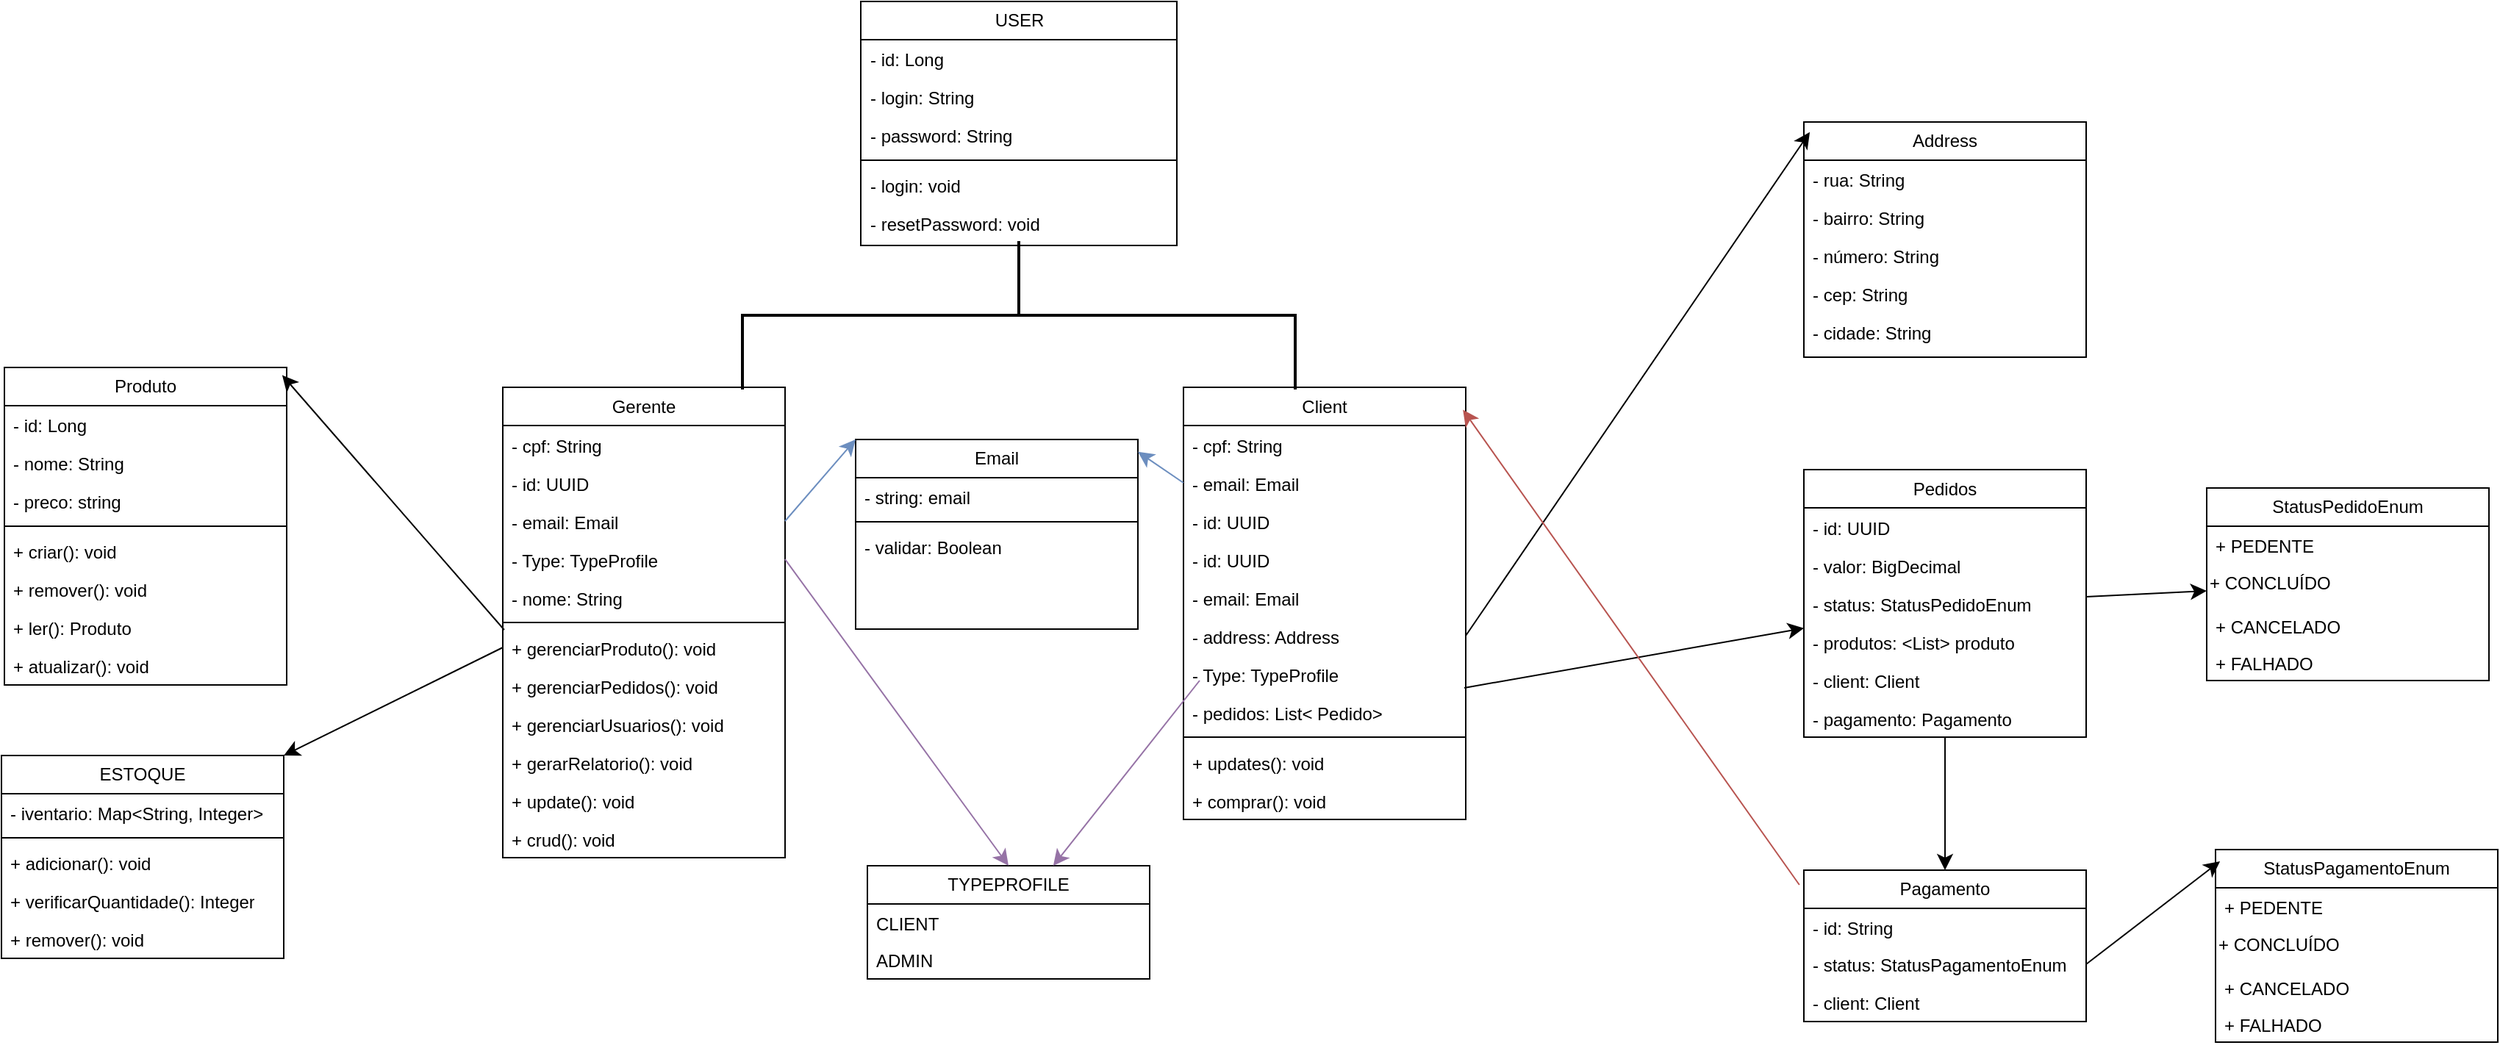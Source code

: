 <mxfile version="24.7.7">
  <diagram name="Página-1" id="BYMGLCpICDSjmSQOx-Nl">
    <mxGraphModel dx="2312" dy="1831" grid="0" gridSize="10" guides="1" tooltips="1" connect="1" arrows="1" fold="1" page="0" pageScale="1" pageWidth="827" pageHeight="1169" background="#FFFFFF" math="0" shadow="0">
      <root>
        <mxCell id="0" />
        <mxCell id="1" parent="0" />
        <mxCell id="1cXysNPyCAP7376GBF-A-5" value="Gerente" style="swimlane;fontStyle=0;childLayout=stackLayout;horizontal=1;startSize=26;fillColor=none;horizontalStack=0;resizeParent=1;resizeParentMax=0;resizeLast=0;collapsible=1;marginBottom=0;whiteSpace=wrap;html=1;" vertex="1" parent="1">
          <mxGeometry x="11" y="-371.5" width="192" height="320" as="geometry" />
        </mxCell>
        <mxCell id="1cXysNPyCAP7376GBF-A-7" value="- cpf: String" style="text;strokeColor=none;fillColor=none;align=left;verticalAlign=top;spacingLeft=4;spacingRight=4;overflow=hidden;rotatable=0;points=[[0,0.5],[1,0.5]];portConstraint=eastwest;whiteSpace=wrap;html=1;" vertex="1" parent="1cXysNPyCAP7376GBF-A-5">
          <mxGeometry y="26" width="192" height="26" as="geometry" />
        </mxCell>
        <mxCell id="1cXysNPyCAP7376GBF-A-71" value="&lt;div&gt;- id: UUID&lt;/div&gt;&lt;div&gt;&lt;br&gt;&lt;/div&gt;" style="text;strokeColor=none;fillColor=none;align=left;verticalAlign=top;spacingLeft=4;spacingRight=4;overflow=hidden;rotatable=0;points=[[0,0.5],[1,0.5]];portConstraint=eastwest;whiteSpace=wrap;html=1;" vertex="1" parent="1cXysNPyCAP7376GBF-A-5">
          <mxGeometry y="52" width="192" height="26" as="geometry" />
        </mxCell>
        <mxCell id="1cXysNPyCAP7376GBF-A-6" value="- email: Email" style="text;strokeColor=none;fillColor=none;align=left;verticalAlign=top;spacingLeft=4;spacingRight=4;overflow=hidden;rotatable=0;points=[[0,0.5],[1,0.5]];portConstraint=eastwest;whiteSpace=wrap;html=1;" vertex="1" parent="1cXysNPyCAP7376GBF-A-5">
          <mxGeometry y="78" width="192" height="26" as="geometry" />
        </mxCell>
        <mxCell id="1cXysNPyCAP7376GBF-A-146" value="- Type: TypeProfile" style="text;strokeColor=none;fillColor=none;align=left;verticalAlign=top;spacingLeft=4;spacingRight=4;overflow=hidden;rotatable=0;points=[[0,0.5],[1,0.5]];portConstraint=eastwest;whiteSpace=wrap;html=1;" vertex="1" parent="1cXysNPyCAP7376GBF-A-5">
          <mxGeometry y="104" width="192" height="26" as="geometry" />
        </mxCell>
        <mxCell id="1cXysNPyCAP7376GBF-A-44" value="- nome: String" style="text;strokeColor=none;fillColor=none;align=left;verticalAlign=top;spacingLeft=4;spacingRight=4;overflow=hidden;rotatable=0;points=[[0,0.5],[1,0.5]];portConstraint=eastwest;whiteSpace=wrap;html=1;" vertex="1" parent="1cXysNPyCAP7376GBF-A-5">
          <mxGeometry y="130" width="192" height="26" as="geometry" />
        </mxCell>
        <mxCell id="1cXysNPyCAP7376GBF-A-46" value="" style="line;strokeWidth=1;fillColor=none;align=left;verticalAlign=middle;spacingTop=-1;spacingLeft=3;spacingRight=3;rotatable=0;labelPosition=right;points=[];portConstraint=eastwest;strokeColor=inherit;" vertex="1" parent="1cXysNPyCAP7376GBF-A-5">
          <mxGeometry y="156" width="192" height="8" as="geometry" />
        </mxCell>
        <mxCell id="1cXysNPyCAP7376GBF-A-47" value="&lt;div&gt;+ gerenciarProduto(): void&lt;/div&gt;&lt;div&gt;&lt;br&gt;&lt;/div&gt;" style="text;strokeColor=none;fillColor=none;align=left;verticalAlign=top;spacingLeft=4;spacingRight=4;overflow=hidden;rotatable=0;points=[[0,0.5],[1,0.5]];portConstraint=eastwest;whiteSpace=wrap;html=1;" vertex="1" parent="1cXysNPyCAP7376GBF-A-5">
          <mxGeometry y="164" width="192" height="26" as="geometry" />
        </mxCell>
        <mxCell id="1cXysNPyCAP7376GBF-A-49" value="&lt;div&gt;+ gerenciarPedidos(): void&lt;/div&gt;&lt;div&gt;&lt;br&gt;&lt;/div&gt;" style="text;strokeColor=none;fillColor=none;align=left;verticalAlign=top;spacingLeft=4;spacingRight=4;overflow=hidden;rotatable=0;points=[[0,0.5],[1,0.5]];portConstraint=eastwest;whiteSpace=wrap;html=1;" vertex="1" parent="1cXysNPyCAP7376GBF-A-5">
          <mxGeometry y="190" width="192" height="26" as="geometry" />
        </mxCell>
        <mxCell id="1cXysNPyCAP7376GBF-A-52" value="&lt;div&gt;+ gerenciarUsuarios(): void&lt;/div&gt;&lt;div&gt;&lt;br&gt;&lt;/div&gt;" style="text;strokeColor=none;fillColor=none;align=left;verticalAlign=top;spacingLeft=4;spacingRight=4;overflow=hidden;rotatable=0;points=[[0,0.5],[1,0.5]];portConstraint=eastwest;whiteSpace=wrap;html=1;" vertex="1" parent="1cXysNPyCAP7376GBF-A-5">
          <mxGeometry y="216" width="192" height="26" as="geometry" />
        </mxCell>
        <mxCell id="1cXysNPyCAP7376GBF-A-53" value="&lt;div&gt;+ gerarRelatorio(): void&lt;/div&gt;&lt;div&gt;&lt;br&gt;&lt;/div&gt;" style="text;strokeColor=none;fillColor=none;align=left;verticalAlign=top;spacingLeft=4;spacingRight=4;overflow=hidden;rotatable=0;points=[[0,0.5],[1,0.5]];portConstraint=eastwest;whiteSpace=wrap;html=1;" vertex="1" parent="1cXysNPyCAP7376GBF-A-5">
          <mxGeometry y="242" width="192" height="26" as="geometry" />
        </mxCell>
        <mxCell id="1cXysNPyCAP7376GBF-A-51" value="&lt;div&gt;+ update(): void&lt;/div&gt;&lt;div&gt;&lt;br&gt;&lt;/div&gt;" style="text;strokeColor=none;fillColor=none;align=left;verticalAlign=top;spacingLeft=4;spacingRight=4;overflow=hidden;rotatable=0;points=[[0,0.5],[1,0.5]];portConstraint=eastwest;whiteSpace=wrap;html=1;" vertex="1" parent="1cXysNPyCAP7376GBF-A-5">
          <mxGeometry y="268" width="192" height="26" as="geometry" />
        </mxCell>
        <mxCell id="1cXysNPyCAP7376GBF-A-50" value="&lt;div&gt;+ crud(): void&lt;/div&gt;&lt;div&gt;&lt;br&gt;&lt;/div&gt;" style="text;strokeColor=none;fillColor=none;align=left;verticalAlign=top;spacingLeft=4;spacingRight=4;overflow=hidden;rotatable=0;points=[[0,0.5],[1,0.5]];portConstraint=eastwest;whiteSpace=wrap;html=1;" vertex="1" parent="1cXysNPyCAP7376GBF-A-5">
          <mxGeometry y="294" width="192" height="26" as="geometry" />
        </mxCell>
        <mxCell id="1cXysNPyCAP7376GBF-A-11" value="Client" style="swimlane;fontStyle=0;childLayout=stackLayout;horizontal=1;startSize=26;fillColor=none;horizontalStack=0;resizeParent=1;resizeParentMax=0;resizeLast=0;collapsible=1;marginBottom=0;whiteSpace=wrap;html=1;" vertex="1" parent="1">
          <mxGeometry x="474" y="-371.5" width="192" height="294" as="geometry" />
        </mxCell>
        <mxCell id="1cXysNPyCAP7376GBF-A-12" value="- cpf: String" style="text;strokeColor=none;fillColor=none;align=left;verticalAlign=top;spacingLeft=4;spacingRight=4;overflow=hidden;rotatable=0;points=[[0,0.5],[1,0.5]];portConstraint=eastwest;whiteSpace=wrap;html=1;" vertex="1" parent="1cXysNPyCAP7376GBF-A-11">
          <mxGeometry y="26" width="192" height="26" as="geometry" />
        </mxCell>
        <mxCell id="1cXysNPyCAP7376GBF-A-55" value="- email: Email" style="text;strokeColor=none;fillColor=none;align=left;verticalAlign=top;spacingLeft=4;spacingRight=4;overflow=hidden;rotatable=0;points=[[0,0.5],[1,0.5]];portConstraint=eastwest;whiteSpace=wrap;html=1;" vertex="1" parent="1cXysNPyCAP7376GBF-A-11">
          <mxGeometry y="52" width="192" height="26" as="geometry" />
        </mxCell>
        <mxCell id="1cXysNPyCAP7376GBF-A-88" value="&lt;div&gt;- id: UUID&lt;/div&gt;&lt;div&gt;&lt;br&gt;&lt;/div&gt;" style="text;strokeColor=none;fillColor=none;align=left;verticalAlign=top;spacingLeft=4;spacingRight=4;overflow=hidden;rotatable=0;points=[[0,0.5],[1,0.5]];portConstraint=eastwest;whiteSpace=wrap;html=1;" vertex="1" parent="1cXysNPyCAP7376GBF-A-11">
          <mxGeometry y="78" width="192" height="26" as="geometry" />
        </mxCell>
        <mxCell id="1cXysNPyCAP7376GBF-A-72" value="&lt;div&gt;- id: UUID&lt;/div&gt;&lt;div&gt;&lt;br&gt;&lt;/div&gt;" style="text;strokeColor=none;fillColor=none;align=left;verticalAlign=top;spacingLeft=4;spacingRight=4;overflow=hidden;rotatable=0;points=[[0,0.5],[1,0.5]];portConstraint=eastwest;whiteSpace=wrap;html=1;" vertex="1" parent="1cXysNPyCAP7376GBF-A-11">
          <mxGeometry y="104" width="192" height="26" as="geometry" />
        </mxCell>
        <mxCell id="1cXysNPyCAP7376GBF-A-13" value="- email: Email" style="text;strokeColor=none;fillColor=none;align=left;verticalAlign=top;spacingLeft=4;spacingRight=4;overflow=hidden;rotatable=0;points=[[0,0.5],[1,0.5]];portConstraint=eastwest;whiteSpace=wrap;html=1;" vertex="1" parent="1cXysNPyCAP7376GBF-A-11">
          <mxGeometry y="130" width="192" height="26" as="geometry" />
        </mxCell>
        <mxCell id="1cXysNPyCAP7376GBF-A-14" value="- address: Address" style="text;strokeColor=none;fillColor=none;align=left;verticalAlign=top;spacingLeft=4;spacingRight=4;overflow=hidden;rotatable=0;points=[[0,0.5],[1,0.5]];portConstraint=eastwest;whiteSpace=wrap;html=1;" vertex="1" parent="1cXysNPyCAP7376GBF-A-11">
          <mxGeometry y="156" width="192" height="26" as="geometry" />
        </mxCell>
        <mxCell id="1cXysNPyCAP7376GBF-A-144" value="- Type: TypeProfile" style="text;strokeColor=none;fillColor=none;align=left;verticalAlign=top;spacingLeft=4;spacingRight=4;overflow=hidden;rotatable=0;points=[[0,0.5],[1,0.5]];portConstraint=eastwest;whiteSpace=wrap;html=1;" vertex="1" parent="1cXysNPyCAP7376GBF-A-11">
          <mxGeometry y="182" width="192" height="26" as="geometry" />
        </mxCell>
        <mxCell id="1cXysNPyCAP7376GBF-A-87" value="- pedidos: List&amp;lt; Pedido&amp;gt;" style="text;strokeColor=none;fillColor=none;align=left;verticalAlign=top;spacingLeft=4;spacingRight=4;overflow=hidden;rotatable=0;points=[[0,0.5],[1,0.5]];portConstraint=eastwest;whiteSpace=wrap;html=1;" vertex="1" parent="1cXysNPyCAP7376GBF-A-11">
          <mxGeometry y="208" width="192" height="26" as="geometry" />
        </mxCell>
        <mxCell id="1cXysNPyCAP7376GBF-A-54" value="" style="line;strokeWidth=1;fillColor=none;align=left;verticalAlign=middle;spacingTop=-1;spacingLeft=3;spacingRight=3;rotatable=0;labelPosition=right;points=[];portConstraint=eastwest;strokeColor=inherit;" vertex="1" parent="1cXysNPyCAP7376GBF-A-11">
          <mxGeometry y="234" width="192" height="8" as="geometry" />
        </mxCell>
        <mxCell id="1cXysNPyCAP7376GBF-A-56" value="&lt;div&gt;+ updates(): void&lt;/div&gt;&lt;div&gt;&lt;br&gt;&lt;/div&gt;" style="text;strokeColor=none;fillColor=none;align=left;verticalAlign=top;spacingLeft=4;spacingRight=4;overflow=hidden;rotatable=0;points=[[0,0.5],[1,0.5]];portConstraint=eastwest;whiteSpace=wrap;html=1;" vertex="1" parent="1cXysNPyCAP7376GBF-A-11">
          <mxGeometry y="242" width="192" height="26" as="geometry" />
        </mxCell>
        <mxCell id="1cXysNPyCAP7376GBF-A-57" value="&lt;div&gt;+ comprar(): void&lt;/div&gt;&lt;div&gt;&lt;br&gt;&lt;/div&gt;" style="text;strokeColor=none;fillColor=none;align=left;verticalAlign=top;spacingLeft=4;spacingRight=4;overflow=hidden;rotatable=0;points=[[0,0.5],[1,0.5]];portConstraint=eastwest;whiteSpace=wrap;html=1;" vertex="1" parent="1cXysNPyCAP7376GBF-A-11">
          <mxGeometry y="268" width="192" height="26" as="geometry" />
        </mxCell>
        <mxCell id="1cXysNPyCAP7376GBF-A-16" value="&lt;div&gt;USER&lt;/div&gt;" style="swimlane;fontStyle=0;childLayout=stackLayout;horizontal=1;startSize=26;fillColor=none;horizontalStack=0;resizeParent=1;resizeParentMax=0;resizeLast=0;collapsible=1;marginBottom=0;whiteSpace=wrap;html=1;" vertex="1" parent="1">
          <mxGeometry x="254.5" y="-634" width="215" height="166" as="geometry" />
        </mxCell>
        <mxCell id="1cXysNPyCAP7376GBF-A-17" value="- id: Long" style="text;strokeColor=none;fillColor=none;align=left;verticalAlign=top;spacingLeft=4;spacingRight=4;overflow=hidden;rotatable=0;points=[[0,0.5],[1,0.5]];portConstraint=eastwest;whiteSpace=wrap;html=1;" vertex="1" parent="1cXysNPyCAP7376GBF-A-16">
          <mxGeometry y="26" width="215" height="26" as="geometry" />
        </mxCell>
        <mxCell id="1cXysNPyCAP7376GBF-A-18" value="- login: String" style="text;strokeColor=none;fillColor=none;align=left;verticalAlign=top;spacingLeft=4;spacingRight=4;overflow=hidden;rotatable=0;points=[[0,0.5],[1,0.5]];portConstraint=eastwest;whiteSpace=wrap;html=1;" vertex="1" parent="1cXysNPyCAP7376GBF-A-16">
          <mxGeometry y="52" width="215" height="26" as="geometry" />
        </mxCell>
        <mxCell id="1cXysNPyCAP7376GBF-A-19" value="- password: String" style="text;strokeColor=none;fillColor=none;align=left;verticalAlign=top;spacingLeft=4;spacingRight=4;overflow=hidden;rotatable=0;points=[[0,0.5],[1,0.5]];portConstraint=eastwest;whiteSpace=wrap;html=1;" vertex="1" parent="1cXysNPyCAP7376GBF-A-16">
          <mxGeometry y="78" width="215" height="26" as="geometry" />
        </mxCell>
        <mxCell id="1cXysNPyCAP7376GBF-A-125" value="" style="line;strokeWidth=1;fillColor=none;align=left;verticalAlign=middle;spacingTop=-1;spacingLeft=3;spacingRight=3;rotatable=0;labelPosition=right;points=[];portConstraint=eastwest;strokeColor=inherit;" vertex="1" parent="1cXysNPyCAP7376GBF-A-16">
          <mxGeometry y="104" width="215" height="8" as="geometry" />
        </mxCell>
        <mxCell id="1cXysNPyCAP7376GBF-A-126" value="- login: void" style="text;strokeColor=none;fillColor=none;align=left;verticalAlign=top;spacingLeft=4;spacingRight=4;overflow=hidden;rotatable=0;points=[[0,0.5],[1,0.5]];portConstraint=eastwest;whiteSpace=wrap;html=1;" vertex="1" parent="1cXysNPyCAP7376GBF-A-16">
          <mxGeometry y="112" width="215" height="26" as="geometry" />
        </mxCell>
        <mxCell id="1cXysNPyCAP7376GBF-A-127" value="- resetPassword: void" style="text;strokeColor=none;fillColor=none;align=left;verticalAlign=top;spacingLeft=4;spacingRight=4;overflow=hidden;rotatable=0;points=[[0,0.5],[1,0.5]];portConstraint=eastwest;whiteSpace=wrap;html=1;" vertex="1" parent="1cXysNPyCAP7376GBF-A-16">
          <mxGeometry y="138" width="215" height="28" as="geometry" />
        </mxCell>
        <mxCell id="1cXysNPyCAP7376GBF-A-22" value="Address" style="swimlane;fontStyle=0;childLayout=stackLayout;horizontal=1;startSize=26;fillColor=none;horizontalStack=0;resizeParent=1;resizeParentMax=0;resizeLast=0;collapsible=1;marginBottom=0;whiteSpace=wrap;html=1;" vertex="1" parent="1">
          <mxGeometry x="896" y="-552" width="192" height="160" as="geometry">
            <mxRectangle x="283" y="-296" width="79" height="26" as="alternateBounds" />
          </mxGeometry>
        </mxCell>
        <mxCell id="1cXysNPyCAP7376GBF-A-23" value="- rua: String" style="text;strokeColor=none;fillColor=none;align=left;verticalAlign=top;spacingLeft=4;spacingRight=4;overflow=hidden;rotatable=0;points=[[0,0.5],[1,0.5]];portConstraint=eastwest;whiteSpace=wrap;html=1;" vertex="1" parent="1cXysNPyCAP7376GBF-A-22">
          <mxGeometry y="26" width="192" height="26" as="geometry" />
        </mxCell>
        <mxCell id="1cXysNPyCAP7376GBF-A-24" value="- bairro: String" style="text;strokeColor=none;fillColor=none;align=left;verticalAlign=top;spacingLeft=4;spacingRight=4;overflow=hidden;rotatable=0;points=[[0,0.5],[1,0.5]];portConstraint=eastwest;whiteSpace=wrap;html=1;" vertex="1" parent="1cXysNPyCAP7376GBF-A-22">
          <mxGeometry y="52" width="192" height="26" as="geometry" />
        </mxCell>
        <mxCell id="1cXysNPyCAP7376GBF-A-25" value="- número: String" style="text;strokeColor=none;fillColor=none;align=left;verticalAlign=top;spacingLeft=4;spacingRight=4;overflow=hidden;rotatable=0;points=[[0,0.5],[1,0.5]];portConstraint=eastwest;whiteSpace=wrap;html=1;" vertex="1" parent="1cXysNPyCAP7376GBF-A-22">
          <mxGeometry y="78" width="192" height="26" as="geometry" />
        </mxCell>
        <mxCell id="1cXysNPyCAP7376GBF-A-32" value="- cep: String" style="text;strokeColor=none;fillColor=none;align=left;verticalAlign=top;spacingLeft=4;spacingRight=4;overflow=hidden;rotatable=0;points=[[0,0.5],[1,0.5]];portConstraint=eastwest;whiteSpace=wrap;html=1;" vertex="1" parent="1cXysNPyCAP7376GBF-A-22">
          <mxGeometry y="104" width="192" height="26" as="geometry" />
        </mxCell>
        <mxCell id="1cXysNPyCAP7376GBF-A-26" value="- cidade: String" style="text;strokeColor=none;fillColor=none;align=left;verticalAlign=top;spacingLeft=4;spacingRight=4;overflow=hidden;rotatable=0;points=[[0,0.5],[1,0.5]];portConstraint=eastwest;whiteSpace=wrap;html=1;" vertex="1" parent="1cXysNPyCAP7376GBF-A-22">
          <mxGeometry y="130" width="192" height="30" as="geometry" />
        </mxCell>
        <mxCell id="1cXysNPyCAP7376GBF-A-31" style="edgeStyle=none;curved=1;rounded=0;orthogonalLoop=1;jettySize=auto;html=1;entryX=0.021;entryY=0.043;entryDx=0;entryDy=0;entryPerimeter=0;fontSize=12;startSize=8;endSize=8;exitX=1;exitY=0.5;exitDx=0;exitDy=0;" edge="1" parent="1" source="1cXysNPyCAP7376GBF-A-14" target="1cXysNPyCAP7376GBF-A-22">
          <mxGeometry relative="1" as="geometry">
            <mxPoint x="651" y="-256" as="sourcePoint" />
          </mxGeometry>
        </mxCell>
        <mxCell id="1cXysNPyCAP7376GBF-A-33" value="Email" style="swimlane;fontStyle=0;childLayout=stackLayout;horizontal=1;startSize=26;fillColor=none;horizontalStack=0;resizeParent=1;resizeParentMax=0;resizeLast=0;collapsible=1;marginBottom=0;whiteSpace=wrap;html=1;" vertex="1" parent="1">
          <mxGeometry x="251" y="-336" width="192" height="129" as="geometry">
            <mxRectangle x="283" y="-296" width="79" height="26" as="alternateBounds" />
          </mxGeometry>
        </mxCell>
        <mxCell id="1cXysNPyCAP7376GBF-A-34" value="- string: email" style="text;strokeColor=none;fillColor=none;align=left;verticalAlign=top;spacingLeft=4;spacingRight=4;overflow=hidden;rotatable=0;points=[[0,0.5],[1,0.5]];portConstraint=eastwest;whiteSpace=wrap;html=1;" vertex="1" parent="1cXysNPyCAP7376GBF-A-33">
          <mxGeometry y="26" width="192" height="26" as="geometry" />
        </mxCell>
        <mxCell id="1cXysNPyCAP7376GBF-A-86" value="" style="line;strokeWidth=1;fillColor=none;align=left;verticalAlign=middle;spacingTop=-1;spacingLeft=3;spacingRight=3;rotatable=0;labelPosition=right;points=[];portConstraint=eastwest;strokeColor=inherit;" vertex="1" parent="1cXysNPyCAP7376GBF-A-33">
          <mxGeometry y="52" width="192" height="8" as="geometry" />
        </mxCell>
        <mxCell id="1cXysNPyCAP7376GBF-A-38" value="- validar: Boolean" style="text;strokeColor=none;fillColor=none;align=left;verticalAlign=top;spacingLeft=4;spacingRight=4;overflow=hidden;rotatable=0;points=[[0,0.5],[1,0.5]];portConstraint=eastwest;whiteSpace=wrap;html=1;" vertex="1" parent="1cXysNPyCAP7376GBF-A-33">
          <mxGeometry y="60" width="192" height="69" as="geometry" />
        </mxCell>
        <mxCell id="1cXysNPyCAP7376GBF-A-40" style="edgeStyle=none;curved=1;rounded=0;orthogonalLoop=1;jettySize=auto;html=1;entryX=0;entryY=0;entryDx=0;entryDy=0;fontSize=12;startSize=8;endSize=8;exitX=1;exitY=0.5;exitDx=0;exitDy=0;fillColor=#dae8fc;strokeColor=#6c8ebf;" edge="1" parent="1" source="1cXysNPyCAP7376GBF-A-6" target="1cXysNPyCAP7376GBF-A-33">
          <mxGeometry relative="1" as="geometry" />
        </mxCell>
        <mxCell id="1cXysNPyCAP7376GBF-A-42" style="edgeStyle=none;curved=1;rounded=0;orthogonalLoop=1;jettySize=auto;html=1;fontSize=12;startSize=8;endSize=8;entryX=1;entryY=0.065;entryDx=0;entryDy=0;entryPerimeter=0;exitX=0;exitY=0.5;exitDx=0;exitDy=0;fillColor=#dae8fc;strokeColor=#6c8ebf;" edge="1" parent="1" source="1cXysNPyCAP7376GBF-A-55" target="1cXysNPyCAP7376GBF-A-33">
          <mxGeometry relative="1" as="geometry">
            <mxPoint x="456.076" y="-266" as="sourcePoint" />
            <mxPoint x="347.002" y="38" as="targetPoint" />
          </mxGeometry>
        </mxCell>
        <mxCell id="1cXysNPyCAP7376GBF-A-58" style="edgeStyle=none;curved=1;rounded=0;orthogonalLoop=1;jettySize=auto;html=1;exitX=0.75;exitY=0;exitDx=0;exitDy=0;fontSize=12;startSize=8;endSize=8;" edge="1" parent="1" source="1cXysNPyCAP7376GBF-A-11" target="1cXysNPyCAP7376GBF-A-11">
          <mxGeometry relative="1" as="geometry" />
        </mxCell>
        <mxCell id="1cXysNPyCAP7376GBF-A-59" value="Produto" style="swimlane;fontStyle=0;childLayout=stackLayout;horizontal=1;startSize=26;fillColor=none;horizontalStack=0;resizeParent=1;resizeParentMax=0;resizeLast=0;collapsible=1;marginBottom=0;whiteSpace=wrap;html=1;" vertex="1" parent="1">
          <mxGeometry x="-328" y="-385" width="192" height="216" as="geometry" />
        </mxCell>
        <mxCell id="1cXysNPyCAP7376GBF-A-60" value="&lt;div&gt;- id: Long&lt;/div&gt;&lt;div&gt;&lt;br&gt;&lt;/div&gt;" style="text;strokeColor=none;fillColor=none;align=left;verticalAlign=top;spacingLeft=4;spacingRight=4;overflow=hidden;rotatable=0;points=[[0,0.5],[1,0.5]];portConstraint=eastwest;whiteSpace=wrap;html=1;" vertex="1" parent="1cXysNPyCAP7376GBF-A-59">
          <mxGeometry y="26" width="192" height="26" as="geometry" />
        </mxCell>
        <mxCell id="1cXysNPyCAP7376GBF-A-70" value="- nome: String" style="text;strokeColor=none;fillColor=none;align=left;verticalAlign=top;spacingLeft=4;spacingRight=4;overflow=hidden;rotatable=0;points=[[0,0.5],[1,0.5]];portConstraint=eastwest;whiteSpace=wrap;html=1;" vertex="1" parent="1cXysNPyCAP7376GBF-A-59">
          <mxGeometry y="52" width="192" height="26" as="geometry" />
        </mxCell>
        <mxCell id="1cXysNPyCAP7376GBF-A-61" value="- preco: string" style="text;strokeColor=none;fillColor=none;align=left;verticalAlign=top;spacingLeft=4;spacingRight=4;overflow=hidden;rotatable=0;points=[[0,0.5],[1,0.5]];portConstraint=eastwest;whiteSpace=wrap;html=1;" vertex="1" parent="1cXysNPyCAP7376GBF-A-59">
          <mxGeometry y="78" width="192" height="26" as="geometry" />
        </mxCell>
        <mxCell id="1cXysNPyCAP7376GBF-A-63" value="" style="line;strokeWidth=1;fillColor=none;align=left;verticalAlign=middle;spacingTop=-1;spacingLeft=3;spacingRight=3;rotatable=0;labelPosition=right;points=[];portConstraint=eastwest;strokeColor=inherit;" vertex="1" parent="1cXysNPyCAP7376GBF-A-59">
          <mxGeometry y="104" width="192" height="8" as="geometry" />
        </mxCell>
        <mxCell id="1cXysNPyCAP7376GBF-A-64" value="&lt;div&gt;+ criar(): void&lt;/div&gt;&lt;div&gt;&lt;br&gt;&lt;/div&gt;" style="text;strokeColor=none;fillColor=none;align=left;verticalAlign=top;spacingLeft=4;spacingRight=4;overflow=hidden;rotatable=0;points=[[0,0.5],[1,0.5]];portConstraint=eastwest;whiteSpace=wrap;html=1;" vertex="1" parent="1cXysNPyCAP7376GBF-A-59">
          <mxGeometry y="112" width="192" height="26" as="geometry" />
        </mxCell>
        <mxCell id="1cXysNPyCAP7376GBF-A-65" value="&lt;div&gt;+ remover(): void&lt;/div&gt;&lt;div&gt;&lt;br&gt;&lt;/div&gt;" style="text;strokeColor=none;fillColor=none;align=left;verticalAlign=top;spacingLeft=4;spacingRight=4;overflow=hidden;rotatable=0;points=[[0,0.5],[1,0.5]];portConstraint=eastwest;whiteSpace=wrap;html=1;" vertex="1" parent="1cXysNPyCAP7376GBF-A-59">
          <mxGeometry y="138" width="192" height="26" as="geometry" />
        </mxCell>
        <mxCell id="1cXysNPyCAP7376GBF-A-83" value="&lt;div&gt;+ ler(): Produto&lt;/div&gt;&lt;div&gt;&lt;br&gt;&lt;/div&gt;" style="text;strokeColor=none;fillColor=none;align=left;verticalAlign=top;spacingLeft=4;spacingRight=4;overflow=hidden;rotatable=0;points=[[0,0.5],[1,0.5]];portConstraint=eastwest;whiteSpace=wrap;html=1;" vertex="1" parent="1cXysNPyCAP7376GBF-A-59">
          <mxGeometry y="164" width="192" height="26" as="geometry" />
        </mxCell>
        <mxCell id="1cXysNPyCAP7376GBF-A-66" value="&lt;div&gt;+ atualizar(): void&lt;/div&gt;&lt;div&gt;&lt;br&gt;&lt;/div&gt;" style="text;strokeColor=none;fillColor=none;align=left;verticalAlign=top;spacingLeft=4;spacingRight=4;overflow=hidden;rotatable=0;points=[[0,0.5],[1,0.5]];portConstraint=eastwest;whiteSpace=wrap;html=1;" vertex="1" parent="1cXysNPyCAP7376GBF-A-59">
          <mxGeometry y="190" width="192" height="26" as="geometry" />
        </mxCell>
        <mxCell id="1cXysNPyCAP7376GBF-A-73" style="edgeStyle=none;curved=1;rounded=0;orthogonalLoop=1;jettySize=auto;html=1;fontSize=12;startSize=8;endSize=8;exitX=0.005;exitY=0.038;exitDx=0;exitDy=0;exitPerimeter=0;entryX=0.984;entryY=0.024;entryDx=0;entryDy=0;entryPerimeter=0;" edge="1" parent="1" source="1cXysNPyCAP7376GBF-A-47" target="1cXysNPyCAP7376GBF-A-59">
          <mxGeometry relative="1" as="geometry">
            <mxPoint x="-41" y="-367" as="targetPoint" />
          </mxGeometry>
        </mxCell>
        <mxCell id="1cXysNPyCAP7376GBF-A-74" value="ESTOQUE" style="swimlane;fontStyle=0;childLayout=stackLayout;horizontal=1;startSize=26;fillColor=none;horizontalStack=0;resizeParent=1;resizeParentMax=0;resizeLast=0;collapsible=1;marginBottom=0;whiteSpace=wrap;html=1;" vertex="1" parent="1">
          <mxGeometry x="-330" y="-121" width="192" height="138" as="geometry" />
        </mxCell>
        <mxCell id="1cXysNPyCAP7376GBF-A-75" value="&lt;div&gt;- iventario: Map&amp;lt;String, Integer&amp;gt;&lt;/div&gt;&lt;div&gt;&lt;br&gt;&lt;/div&gt;" style="text;strokeColor=none;fillColor=none;align=left;verticalAlign=top;spacingLeft=4;spacingRight=4;overflow=hidden;rotatable=0;points=[[0,0.5],[1,0.5]];portConstraint=eastwest;whiteSpace=wrap;html=1;" vertex="1" parent="1cXysNPyCAP7376GBF-A-74">
          <mxGeometry y="26" width="192" height="26" as="geometry" />
        </mxCell>
        <mxCell id="1cXysNPyCAP7376GBF-A-79" value="" style="line;strokeWidth=1;fillColor=none;align=left;verticalAlign=middle;spacingTop=-1;spacingLeft=3;spacingRight=3;rotatable=0;labelPosition=right;points=[];portConstraint=eastwest;strokeColor=inherit;" vertex="1" parent="1cXysNPyCAP7376GBF-A-74">
          <mxGeometry y="52" width="192" height="8" as="geometry" />
        </mxCell>
        <mxCell id="1cXysNPyCAP7376GBF-A-80" value="&lt;div&gt;+ adicionar(): void&lt;/div&gt;&lt;div&gt;&lt;br&gt;&lt;/div&gt;" style="text;strokeColor=none;fillColor=none;align=left;verticalAlign=top;spacingLeft=4;spacingRight=4;overflow=hidden;rotatable=0;points=[[0,0.5],[1,0.5]];portConstraint=eastwest;whiteSpace=wrap;html=1;" vertex="1" parent="1cXysNPyCAP7376GBF-A-74">
          <mxGeometry y="60" width="192" height="26" as="geometry" />
        </mxCell>
        <mxCell id="1cXysNPyCAP7376GBF-A-84" value="&lt;div&gt;+ verificarQuantidade(): Integer&lt;/div&gt;&lt;div&gt;&lt;br&gt;&lt;/div&gt;" style="text;strokeColor=none;fillColor=none;align=left;verticalAlign=top;spacingLeft=4;spacingRight=4;overflow=hidden;rotatable=0;points=[[0,0.5],[1,0.5]];portConstraint=eastwest;whiteSpace=wrap;html=1;" vertex="1" parent="1cXysNPyCAP7376GBF-A-74">
          <mxGeometry y="86" width="192" height="26" as="geometry" />
        </mxCell>
        <mxCell id="1cXysNPyCAP7376GBF-A-81" value="&lt;div&gt;+ remover(): void&lt;/div&gt;&lt;div&gt;&lt;br&gt;&lt;/div&gt;" style="text;strokeColor=none;fillColor=none;align=left;verticalAlign=top;spacingLeft=4;spacingRight=4;overflow=hidden;rotatable=0;points=[[0,0.5],[1,0.5]];portConstraint=eastwest;whiteSpace=wrap;html=1;" vertex="1" parent="1cXysNPyCAP7376GBF-A-74">
          <mxGeometry y="112" width="192" height="26" as="geometry" />
        </mxCell>
        <mxCell id="1cXysNPyCAP7376GBF-A-85" style="edgeStyle=none;curved=1;rounded=0;orthogonalLoop=1;jettySize=auto;html=1;entryX=1;entryY=0;entryDx=0;entryDy=0;fontSize=12;startSize=8;endSize=8;exitX=0;exitY=0.5;exitDx=0;exitDy=0;" edge="1" parent="1" source="1cXysNPyCAP7376GBF-A-47" target="1cXysNPyCAP7376GBF-A-74">
          <mxGeometry relative="1" as="geometry" />
        </mxCell>
        <mxCell id="1cXysNPyCAP7376GBF-A-89" value="Pedidos" style="swimlane;fontStyle=0;childLayout=stackLayout;horizontal=1;startSize=26;fillColor=none;horizontalStack=0;resizeParent=1;resizeParentMax=0;resizeLast=0;collapsible=1;marginBottom=0;whiteSpace=wrap;html=1;" vertex="1" parent="1">
          <mxGeometry x="896" y="-315.5" width="192" height="182" as="geometry">
            <mxRectangle x="283" y="-296" width="79" height="26" as="alternateBounds" />
          </mxGeometry>
        </mxCell>
        <mxCell id="1cXysNPyCAP7376GBF-A-90" value="- id: UUID" style="text;strokeColor=none;fillColor=none;align=left;verticalAlign=top;spacingLeft=4;spacingRight=4;overflow=hidden;rotatable=0;points=[[0,0.5],[1,0.5]];portConstraint=eastwest;whiteSpace=wrap;html=1;" vertex="1" parent="1cXysNPyCAP7376GBF-A-89">
          <mxGeometry y="26" width="192" height="26" as="geometry" />
        </mxCell>
        <mxCell id="1cXysNPyCAP7376GBF-A-91" value="- valor: BigDecimal" style="text;strokeColor=none;fillColor=none;align=left;verticalAlign=top;spacingLeft=4;spacingRight=4;overflow=hidden;rotatable=0;points=[[0,0.5],[1,0.5]];portConstraint=eastwest;whiteSpace=wrap;html=1;" vertex="1" parent="1cXysNPyCAP7376GBF-A-89">
          <mxGeometry y="52" width="192" height="26" as="geometry" />
        </mxCell>
        <mxCell id="1cXysNPyCAP7376GBF-A-104" value="&lt;div&gt;- status: StatusPedidoEnum&lt;/div&gt;&lt;div&gt;&lt;br&gt;&lt;/div&gt;&lt;div&gt;&lt;br&gt;&lt;/div&gt;" style="text;strokeColor=none;fillColor=none;align=left;verticalAlign=top;spacingLeft=4;spacingRight=4;overflow=hidden;rotatable=0;points=[[0,0.5],[1,0.5]];portConstraint=eastwest;whiteSpace=wrap;html=1;" vertex="1" parent="1cXysNPyCAP7376GBF-A-89">
          <mxGeometry y="78" width="192" height="26" as="geometry" />
        </mxCell>
        <mxCell id="1cXysNPyCAP7376GBF-A-92" value="- produtos: &amp;lt;List&amp;gt; produto" style="text;strokeColor=none;fillColor=none;align=left;verticalAlign=top;spacingLeft=4;spacingRight=4;overflow=hidden;rotatable=0;points=[[0,0.5],[1,0.5]];portConstraint=eastwest;whiteSpace=wrap;html=1;" vertex="1" parent="1cXysNPyCAP7376GBF-A-89">
          <mxGeometry y="104" width="192" height="26" as="geometry" />
        </mxCell>
        <mxCell id="1cXysNPyCAP7376GBF-A-123" value="- client: Client" style="text;strokeColor=none;fillColor=none;align=left;verticalAlign=top;spacingLeft=4;spacingRight=4;overflow=hidden;rotatable=0;points=[[0,0.5],[1,0.5]];portConstraint=eastwest;whiteSpace=wrap;html=1;" vertex="1" parent="1cXysNPyCAP7376GBF-A-89">
          <mxGeometry y="130" width="192" height="26" as="geometry" />
        </mxCell>
        <mxCell id="1cXysNPyCAP7376GBF-A-93" value="- pagamento: Pagamento" style="text;strokeColor=none;fillColor=none;align=left;verticalAlign=top;spacingLeft=4;spacingRight=4;overflow=hidden;rotatable=0;points=[[0,0.5],[1,0.5]];portConstraint=eastwest;whiteSpace=wrap;html=1;" vertex="1" parent="1cXysNPyCAP7376GBF-A-89">
          <mxGeometry y="156" width="192" height="26" as="geometry" />
        </mxCell>
        <mxCell id="1cXysNPyCAP7376GBF-A-95" style="edgeStyle=none;curved=1;rounded=0;orthogonalLoop=1;jettySize=auto;html=1;fontSize=12;startSize=8;endSize=8;exitX=0.995;exitY=0.865;exitDx=0;exitDy=0;exitPerimeter=0;" edge="1" parent="1" source="1cXysNPyCAP7376GBF-A-144" target="1cXysNPyCAP7376GBF-A-89">
          <mxGeometry relative="1" as="geometry">
            <mxPoint x="677" y="-167" as="sourcePoint" />
          </mxGeometry>
        </mxCell>
        <mxCell id="1cXysNPyCAP7376GBF-A-96" value="Pagamento" style="swimlane;fontStyle=0;childLayout=stackLayout;horizontal=1;startSize=26;fillColor=none;horizontalStack=0;resizeParent=1;resizeParentMax=0;resizeLast=0;collapsible=1;marginBottom=0;whiteSpace=wrap;html=1;" vertex="1" parent="1">
          <mxGeometry x="896" y="-43" width="192" height="103" as="geometry">
            <mxRectangle x="283" y="-296" width="79" height="26" as="alternateBounds" />
          </mxGeometry>
        </mxCell>
        <mxCell id="1cXysNPyCAP7376GBF-A-97" value="- id: String" style="text;strokeColor=none;fillColor=none;align=left;verticalAlign=top;spacingLeft=4;spacingRight=4;overflow=hidden;rotatable=0;points=[[0,0.5],[1,0.5]];portConstraint=eastwest;whiteSpace=wrap;html=1;" vertex="1" parent="1cXysNPyCAP7376GBF-A-96">
          <mxGeometry y="26" width="192" height="25" as="geometry" />
        </mxCell>
        <mxCell id="1cXysNPyCAP7376GBF-A-98" value="&lt;div&gt;- status: StatusPagamentoEnum&lt;/div&gt;&lt;div&gt;&lt;br&gt;&lt;/div&gt;&lt;div&gt;&lt;br&gt;&lt;/div&gt;" style="text;strokeColor=none;fillColor=none;align=left;verticalAlign=top;spacingLeft=4;spacingRight=4;overflow=hidden;rotatable=0;points=[[0,0.5],[1,0.5]];portConstraint=eastwest;whiteSpace=wrap;html=1;" vertex="1" parent="1cXysNPyCAP7376GBF-A-96">
          <mxGeometry y="51" width="192" height="26" as="geometry" />
        </mxCell>
        <mxCell id="1cXysNPyCAP7376GBF-A-99" value="&lt;div&gt;- client: Client&lt;/div&gt;&lt;div&gt;&lt;br&gt;&lt;/div&gt;" style="text;strokeColor=none;fillColor=none;align=left;verticalAlign=top;spacingLeft=4;spacingRight=4;overflow=hidden;rotatable=0;points=[[0,0.5],[1,0.5]];portConstraint=eastwest;whiteSpace=wrap;html=1;" vertex="1" parent="1cXysNPyCAP7376GBF-A-96">
          <mxGeometry y="77" width="192" height="26" as="geometry" />
        </mxCell>
        <mxCell id="1cXysNPyCAP7376GBF-A-105" style="edgeStyle=none;curved=1;rounded=0;orthogonalLoop=1;jettySize=auto;html=1;entryX=0.99;entryY=0.052;entryDx=0;entryDy=0;entryPerimeter=0;fontSize=12;startSize=8;endSize=8;exitX=-0.016;exitY=0.097;exitDx=0;exitDy=0;exitPerimeter=0;fillColor=#f8cecc;strokeColor=#b85450;" edge="1" parent="1" source="1cXysNPyCAP7376GBF-A-96" target="1cXysNPyCAP7376GBF-A-11">
          <mxGeometry relative="1" as="geometry" />
        </mxCell>
        <mxCell id="1cXysNPyCAP7376GBF-A-106" value="StatusPagamentoEnum" style="swimlane;fontStyle=0;childLayout=stackLayout;horizontal=1;startSize=26;fillColor=none;horizontalStack=0;resizeParent=1;resizeParentMax=0;resizeLast=0;collapsible=1;marginBottom=0;whiteSpace=wrap;html=1;" vertex="1" parent="1">
          <mxGeometry x="1176" y="-57" width="192" height="131" as="geometry">
            <mxRectangle x="283" y="-296" width="79" height="26" as="alternateBounds" />
          </mxGeometry>
        </mxCell>
        <mxCell id="1cXysNPyCAP7376GBF-A-107" value="&lt;div&gt;+ PEDENTE&lt;/div&gt;&lt;div&gt;&lt;br&gt;&lt;/div&gt;" style="text;strokeColor=none;fillColor=none;align=left;verticalAlign=top;spacingLeft=4;spacingRight=4;overflow=hidden;rotatable=0;points=[[0,0.5],[1,0.5]];portConstraint=eastwest;whiteSpace=wrap;html=1;" vertex="1" parent="1cXysNPyCAP7376GBF-A-106">
          <mxGeometry y="26" width="192" height="25" as="geometry" />
        </mxCell>
        <mxCell id="1cXysNPyCAP7376GBF-A-113" value="&lt;div&gt;+ CONCLUÍDO&lt;/div&gt;&lt;div&gt;&lt;br&gt;&lt;/div&gt;" style="text;whiteSpace=wrap;html=1;" vertex="1" parent="1cXysNPyCAP7376GBF-A-106">
          <mxGeometry y="51" width="192" height="30" as="geometry" />
        </mxCell>
        <mxCell id="1cXysNPyCAP7376GBF-A-114" value="+ CANCELADO" style="text;strokeColor=none;fillColor=none;align=left;verticalAlign=top;spacingLeft=4;spacingRight=4;overflow=hidden;rotatable=0;points=[[0,0.5],[1,0.5]];portConstraint=eastwest;whiteSpace=wrap;html=1;" vertex="1" parent="1cXysNPyCAP7376GBF-A-106">
          <mxGeometry y="81" width="192" height="25" as="geometry" />
        </mxCell>
        <mxCell id="1cXysNPyCAP7376GBF-A-112" value="&lt;div&gt;+ FALHADO&lt;br&gt;&lt;/div&gt;" style="text;strokeColor=none;fillColor=none;align=left;verticalAlign=top;spacingLeft=4;spacingRight=4;overflow=hidden;rotatable=0;points=[[0,0.5],[1,0.5]];portConstraint=eastwest;whiteSpace=wrap;html=1;" vertex="1" parent="1cXysNPyCAP7376GBF-A-106">
          <mxGeometry y="106" width="192" height="25" as="geometry" />
        </mxCell>
        <mxCell id="1cXysNPyCAP7376GBF-A-115" value="StatusPedidoEnum" style="swimlane;fontStyle=0;childLayout=stackLayout;horizontal=1;startSize=26;fillColor=none;horizontalStack=0;resizeParent=1;resizeParentMax=0;resizeLast=0;collapsible=1;marginBottom=0;whiteSpace=wrap;html=1;" vertex="1" parent="1">
          <mxGeometry x="1170" y="-303" width="192" height="131" as="geometry">
            <mxRectangle x="283" y="-296" width="79" height="26" as="alternateBounds" />
          </mxGeometry>
        </mxCell>
        <mxCell id="1cXysNPyCAP7376GBF-A-116" value="&lt;div&gt;+ PEDENTE&lt;/div&gt;&lt;div&gt;&lt;br&gt;&lt;/div&gt;" style="text;strokeColor=none;fillColor=none;align=left;verticalAlign=top;spacingLeft=4;spacingRight=4;overflow=hidden;rotatable=0;points=[[0,0.5],[1,0.5]];portConstraint=eastwest;whiteSpace=wrap;html=1;" vertex="1" parent="1cXysNPyCAP7376GBF-A-115">
          <mxGeometry y="26" width="192" height="25" as="geometry" />
        </mxCell>
        <mxCell id="1cXysNPyCAP7376GBF-A-117" value="&lt;div&gt;+ CONCLUÍDO&lt;/div&gt;&lt;div&gt;&lt;br&gt;&lt;/div&gt;" style="text;whiteSpace=wrap;html=1;" vertex="1" parent="1cXysNPyCAP7376GBF-A-115">
          <mxGeometry y="51" width="192" height="30" as="geometry" />
        </mxCell>
        <mxCell id="1cXysNPyCAP7376GBF-A-118" value="+ CANCELADO" style="text;strokeColor=none;fillColor=none;align=left;verticalAlign=top;spacingLeft=4;spacingRight=4;overflow=hidden;rotatable=0;points=[[0,0.5],[1,0.5]];portConstraint=eastwest;whiteSpace=wrap;html=1;" vertex="1" parent="1cXysNPyCAP7376GBF-A-115">
          <mxGeometry y="81" width="192" height="25" as="geometry" />
        </mxCell>
        <mxCell id="1cXysNPyCAP7376GBF-A-119" value="&lt;div&gt;+ FALHADO&lt;br&gt;&lt;/div&gt;" style="text;strokeColor=none;fillColor=none;align=left;verticalAlign=top;spacingLeft=4;spacingRight=4;overflow=hidden;rotatable=0;points=[[0,0.5],[1,0.5]];portConstraint=eastwest;whiteSpace=wrap;html=1;" vertex="1" parent="1cXysNPyCAP7376GBF-A-115">
          <mxGeometry y="106" width="192" height="25" as="geometry" />
        </mxCell>
        <mxCell id="1cXysNPyCAP7376GBF-A-120" style="edgeStyle=none;curved=1;rounded=0;orthogonalLoop=1;jettySize=auto;html=1;entryX=0.016;entryY=0.061;entryDx=0;entryDy=0;entryPerimeter=0;fontSize=12;startSize=8;endSize=8;exitX=1;exitY=0.5;exitDx=0;exitDy=0;" edge="1" parent="1" source="1cXysNPyCAP7376GBF-A-98" target="1cXysNPyCAP7376GBF-A-106">
          <mxGeometry relative="1" as="geometry">
            <mxPoint x="982" y="-12" as="sourcePoint" />
          </mxGeometry>
        </mxCell>
        <mxCell id="1cXysNPyCAP7376GBF-A-121" style="edgeStyle=none;curved=1;rounded=0;orthogonalLoop=1;jettySize=auto;html=1;fontSize=12;startSize=8;endSize=8;" edge="1" parent="1" source="1cXysNPyCAP7376GBF-A-104" target="1cXysNPyCAP7376GBF-A-115">
          <mxGeometry relative="1" as="geometry" />
        </mxCell>
        <mxCell id="1cXysNPyCAP7376GBF-A-129" style="edgeStyle=none;curved=1;rounded=0;orthogonalLoop=1;jettySize=auto;html=1;fontSize=12;startSize=8;endSize=8;" edge="1" parent="1" source="1cXysNPyCAP7376GBF-A-93" target="1cXysNPyCAP7376GBF-A-96">
          <mxGeometry relative="1" as="geometry" />
        </mxCell>
        <mxCell id="1cXysNPyCAP7376GBF-A-130" value="" style="strokeWidth=2;html=1;shape=mxgraph.flowchart.annotation_2;align=left;labelPosition=right;pointerEvents=1;rotation=90;" vertex="1" parent="1">
          <mxGeometry x="311.5" y="-608.5" width="101" height="376" as="geometry" />
        </mxCell>
        <mxCell id="1cXysNPyCAP7376GBF-A-140" value="TYPEPROFILE" style="swimlane;fontStyle=0;childLayout=stackLayout;horizontal=1;startSize=26;fillColor=none;horizontalStack=0;resizeParent=1;resizeParentMax=0;resizeLast=0;collapsible=1;marginBottom=0;whiteSpace=wrap;html=1;" vertex="1" parent="1">
          <mxGeometry x="259" y="-46" width="192" height="77" as="geometry">
            <mxRectangle x="283" y="-296" width="79" height="26" as="alternateBounds" />
          </mxGeometry>
        </mxCell>
        <mxCell id="1cXysNPyCAP7376GBF-A-141" value="CLIENT" style="text;strokeColor=none;fillColor=none;align=left;verticalAlign=top;spacingLeft=4;spacingRight=4;overflow=hidden;rotatable=0;points=[[0,0.5],[1,0.5]];portConstraint=eastwest;whiteSpace=wrap;html=1;" vertex="1" parent="1cXysNPyCAP7376GBF-A-140">
          <mxGeometry y="26" width="192" height="25" as="geometry" />
        </mxCell>
        <mxCell id="1cXysNPyCAP7376GBF-A-142" value="ADMIN" style="text;strokeColor=none;fillColor=none;align=left;verticalAlign=top;spacingLeft=4;spacingRight=4;overflow=hidden;rotatable=0;points=[[0,0.5],[1,0.5]];portConstraint=eastwest;whiteSpace=wrap;html=1;" vertex="1" parent="1cXysNPyCAP7376GBF-A-140">
          <mxGeometry y="51" width="192" height="26" as="geometry" />
        </mxCell>
        <mxCell id="1cXysNPyCAP7376GBF-A-145" style="edgeStyle=none;curved=1;rounded=0;orthogonalLoop=1;jettySize=auto;html=1;fontSize=12;startSize=8;endSize=8;fillColor=#e1d5e7;strokeColor=#9673a6;" edge="1" parent="1" target="1cXysNPyCAP7376GBF-A-140">
          <mxGeometry relative="1" as="geometry">
            <mxPoint x="485" y="-172" as="sourcePoint" />
          </mxGeometry>
        </mxCell>
        <mxCell id="1cXysNPyCAP7376GBF-A-147" style="edgeStyle=none;curved=1;rounded=0;orthogonalLoop=1;jettySize=auto;html=1;entryX=0.5;entryY=0;entryDx=0;entryDy=0;fontSize=12;startSize=8;endSize=8;exitX=1;exitY=0.5;exitDx=0;exitDy=0;fillColor=#e1d5e7;strokeColor=#9673a6;" edge="1" parent="1" source="1cXysNPyCAP7376GBF-A-146" target="1cXysNPyCAP7376GBF-A-140">
          <mxGeometry relative="1" as="geometry" />
        </mxCell>
      </root>
    </mxGraphModel>
  </diagram>
</mxfile>

